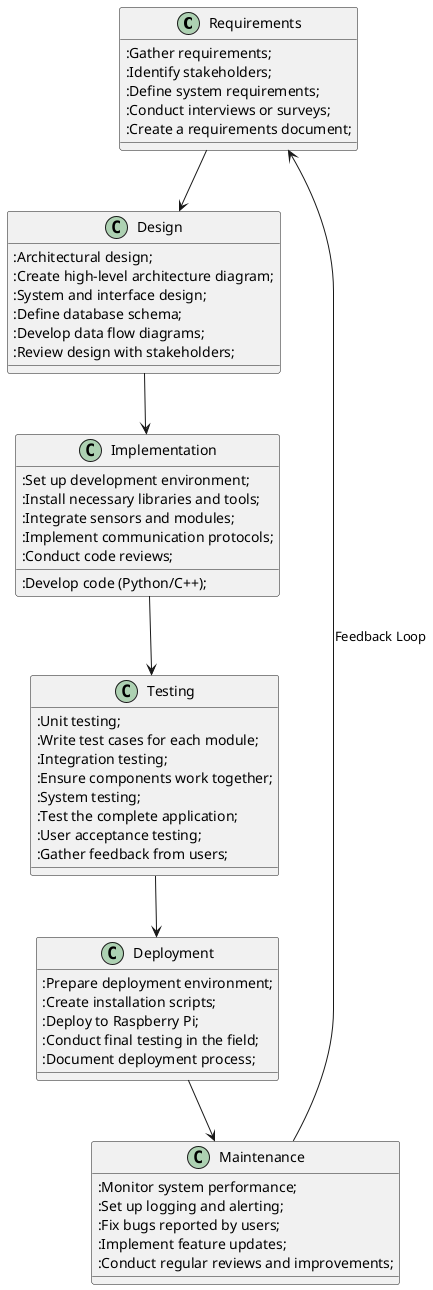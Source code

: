 @startuml
!define RECTANGLE class
skinparam rectangle {
    BackgroundColor #E0E0E0
    BorderColor #000000
}

RECTANGLE Requirements {
    :Gather requirements;
    :Identify stakeholders;
    :Define system requirements;
    :Conduct interviews or surveys;
    :Create a requirements document;
}

RECTANGLE Design {
    :Architectural design;
    :Create high-level architecture diagram;
    :System and interface design;
    :Define database schema;
    :Develop data flow diagrams;
    :Review design with stakeholders;
}

RECTANGLE Implementation {
    :Set up development environment;
    :Install necessary libraries and tools;
    :Develop code (Python/C++);
    :Integrate sensors and modules;
    :Implement communication protocols;
    :Conduct code reviews;
}

RECTANGLE Testing {
    :Unit testing;
    :Write test cases for each module;
    :Integration testing;
    :Ensure components work together;
    :System testing;
    :Test the complete application;
    :User acceptance testing;
    :Gather feedback from users;
}

RECTANGLE Deployment {
    :Prepare deployment environment;
    :Create installation scripts;
    :Deploy to Raspberry Pi;
    :Conduct final testing in the field;
    :Document deployment process;
}

RECTANGLE Maintenance {
    :Monitor system performance;
    :Set up logging and alerting;
    :Fix bugs reported by users;
    :Implement feature updates;
    :Conduct regular reviews and improvements;

}

Requirements --> Design
Design --> Implementation
Implementation --> Testing
Testing --> Deployment
Deployment --> Maintenance
Maintenance --> Requirements : Feedback Loop

@enduml